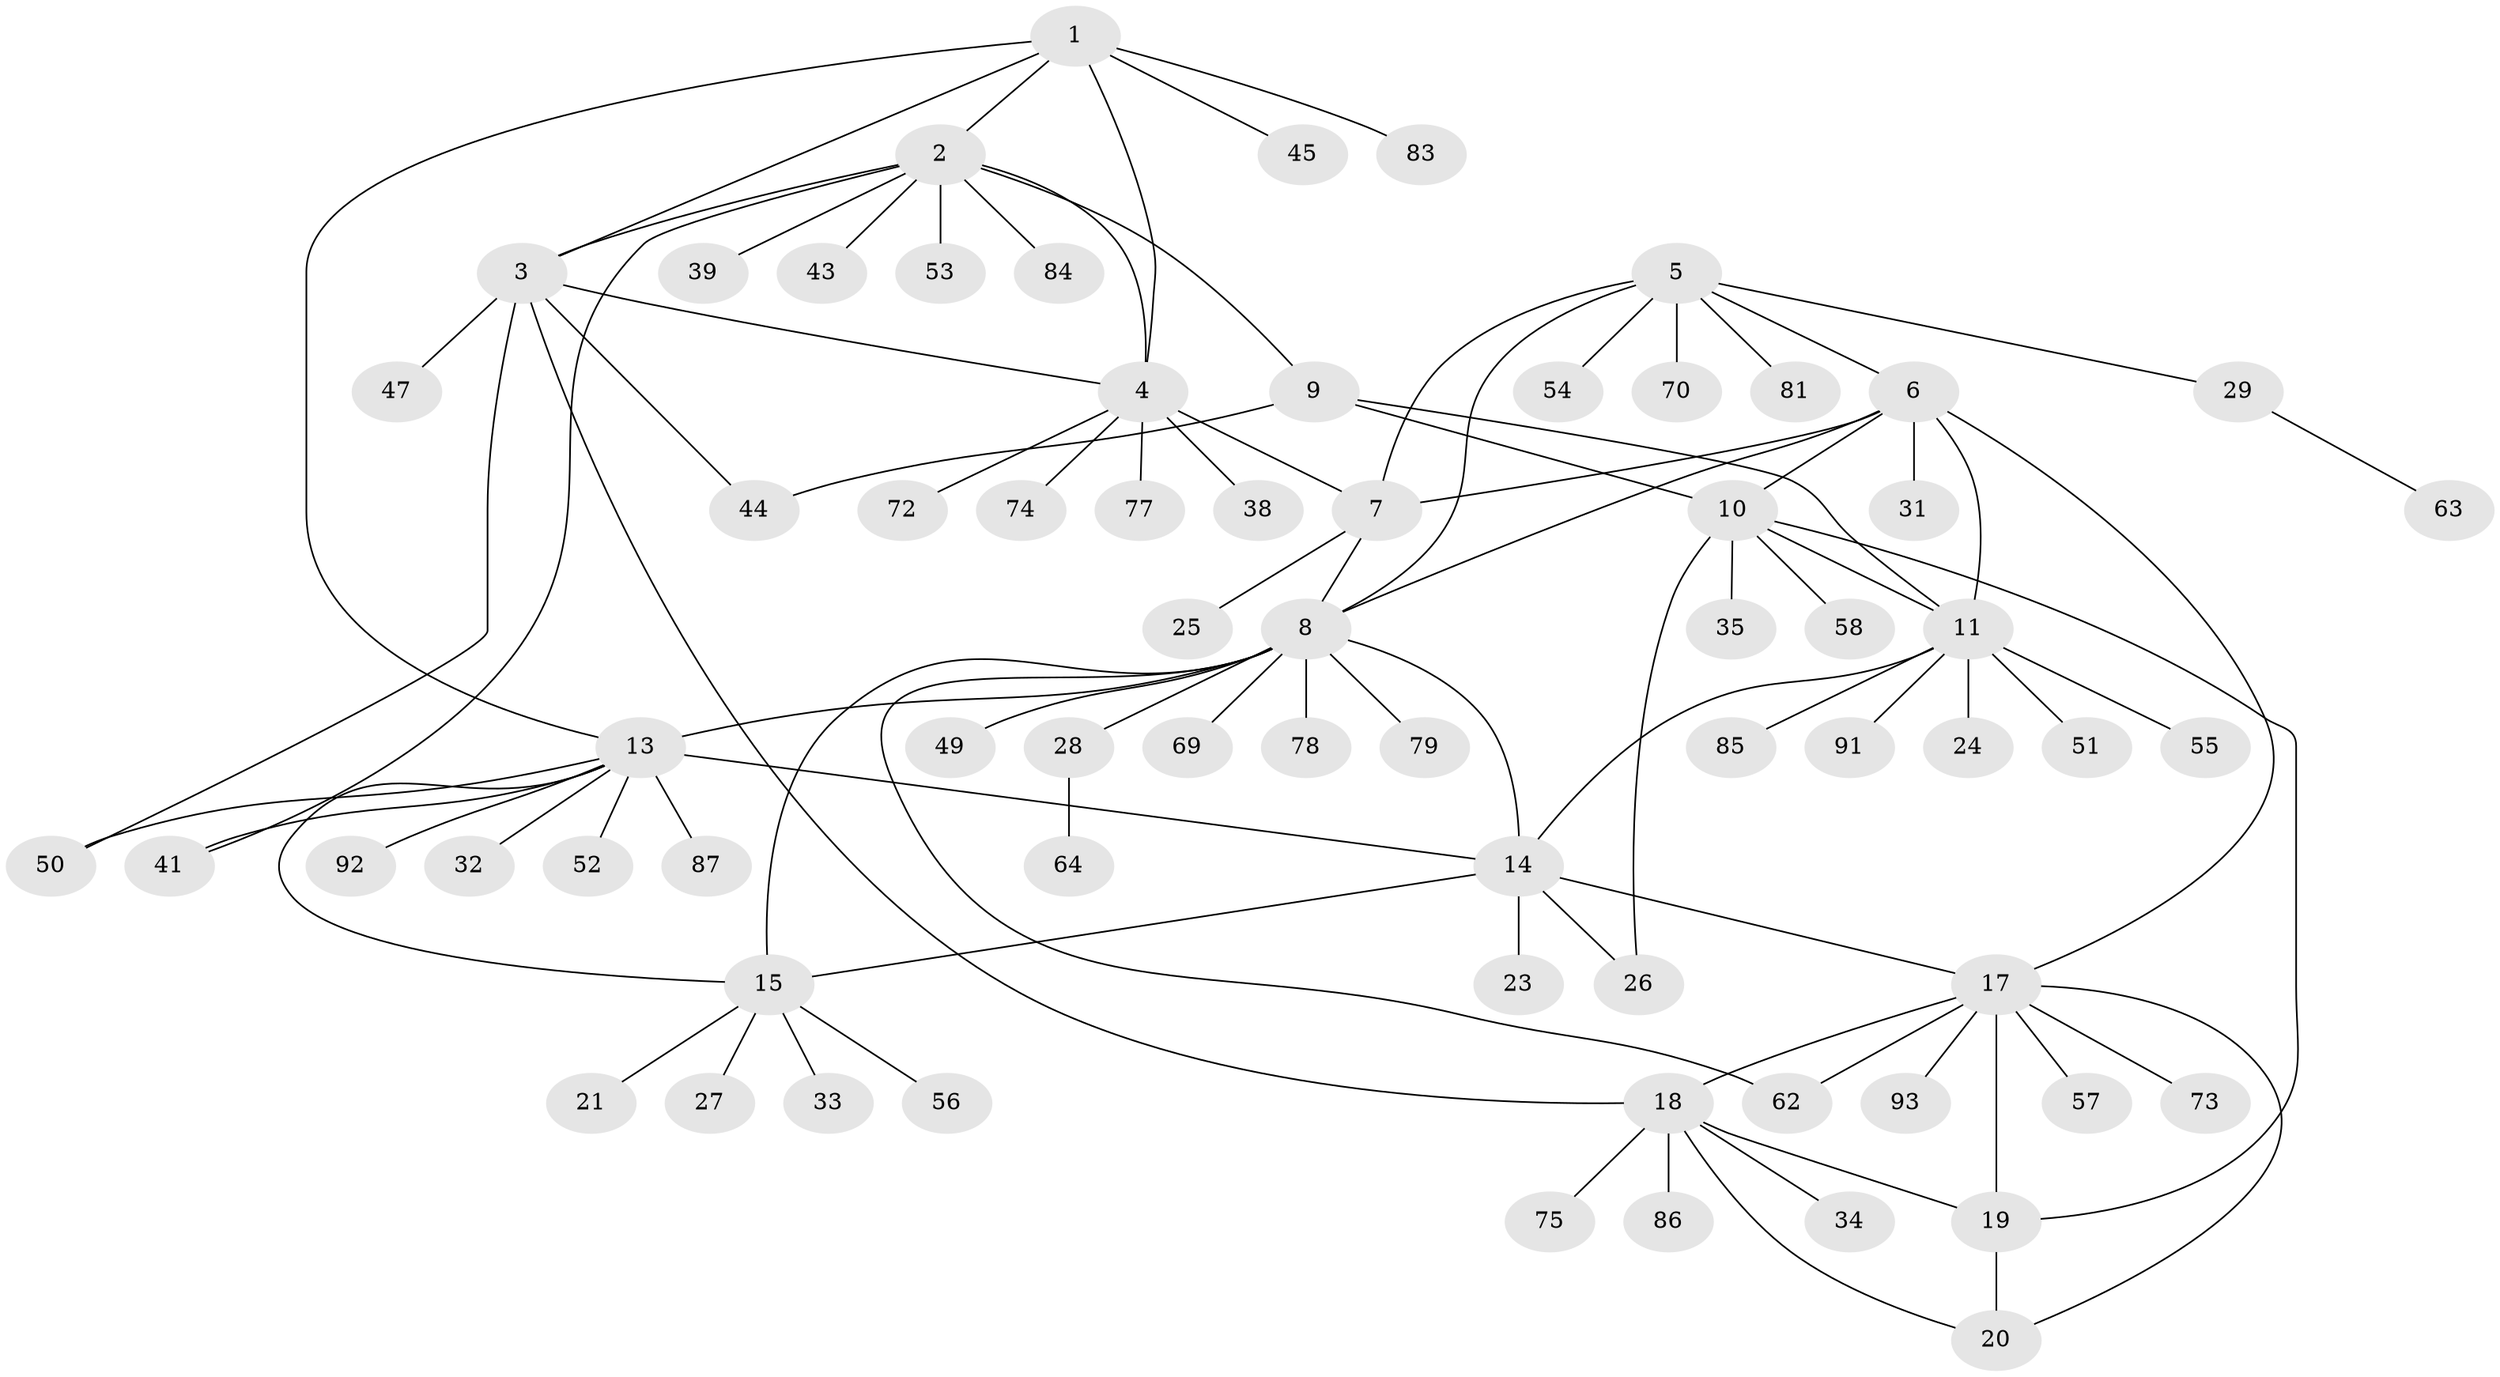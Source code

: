 // original degree distribution, {7: 0.021505376344086023, 10: 0.021505376344086023, 6: 0.03225806451612903, 9: 0.03225806451612903, 8: 0.053763440860215055, 5: 0.010752688172043012, 4: 0.03225806451612903, 11: 0.010752688172043012, 1: 0.6451612903225806, 2: 0.08602150537634409, 3: 0.053763440860215055}
// Generated by graph-tools (version 1.1) at 2025/42/03/06/25 10:42:15]
// undirected, 69 vertices, 93 edges
graph export_dot {
graph [start="1"]
  node [color=gray90,style=filled];
  1 [super="+59"];
  2 [super="+66"];
  3 [super="+48"];
  4 [super="+40"];
  5 [super="+67"];
  6 [super="+90"];
  7 [super="+60"];
  8 [super="+16"];
  9;
  10 [super="+36"];
  11 [super="+12"];
  13 [super="+30"];
  14 [super="+22"];
  15 [super="+80"];
  17 [super="+42"];
  18 [super="+65"];
  19;
  20 [super="+89"];
  21;
  23;
  24 [super="+88"];
  25;
  26 [super="+46"];
  27;
  28 [super="+37"];
  29 [super="+76"];
  31;
  32;
  33;
  34;
  35;
  38;
  39 [super="+82"];
  41;
  43;
  44 [super="+61"];
  45;
  47;
  49;
  50;
  51;
  52;
  53;
  54;
  55 [super="+71"];
  56;
  57;
  58;
  62;
  63 [super="+68"];
  64;
  69;
  70;
  72;
  73;
  74;
  75;
  77;
  78;
  79;
  81;
  83;
  84;
  85;
  86;
  87;
  91;
  92;
  93;
  1 -- 2;
  1 -- 3;
  1 -- 4;
  1 -- 13;
  1 -- 45;
  1 -- 83;
  2 -- 3;
  2 -- 4;
  2 -- 9;
  2 -- 39;
  2 -- 41;
  2 -- 43;
  2 -- 53;
  2 -- 84;
  3 -- 4;
  3 -- 18;
  3 -- 47;
  3 -- 50;
  3 -- 44;
  4 -- 7;
  4 -- 38;
  4 -- 72;
  4 -- 74;
  4 -- 77;
  5 -- 6;
  5 -- 7;
  5 -- 8;
  5 -- 29;
  5 -- 54;
  5 -- 70;
  5 -- 81;
  6 -- 7;
  6 -- 8;
  6 -- 11;
  6 -- 17;
  6 -- 31;
  6 -- 10;
  7 -- 8;
  7 -- 25;
  8 -- 28;
  8 -- 79;
  8 -- 69;
  8 -- 13;
  8 -- 14;
  8 -- 15;
  8 -- 78;
  8 -- 49;
  8 -- 62;
  9 -- 10;
  9 -- 11 [weight=2];
  9 -- 44;
  10 -- 11 [weight=2];
  10 -- 19;
  10 -- 26;
  10 -- 35;
  10 -- 58;
  11 -- 14;
  11 -- 24;
  11 -- 51;
  11 -- 55;
  11 -- 85;
  11 -- 91;
  13 -- 14;
  13 -- 15;
  13 -- 32;
  13 -- 41;
  13 -- 50;
  13 -- 52;
  13 -- 87;
  13 -- 92;
  14 -- 15;
  14 -- 17;
  14 -- 23;
  14 -- 26;
  15 -- 21;
  15 -- 27;
  15 -- 33;
  15 -- 56;
  17 -- 18;
  17 -- 19;
  17 -- 20;
  17 -- 57;
  17 -- 62;
  17 -- 73;
  17 -- 93;
  18 -- 19;
  18 -- 20;
  18 -- 34;
  18 -- 75;
  18 -- 86;
  19 -- 20;
  28 -- 64;
  29 -- 63;
}
